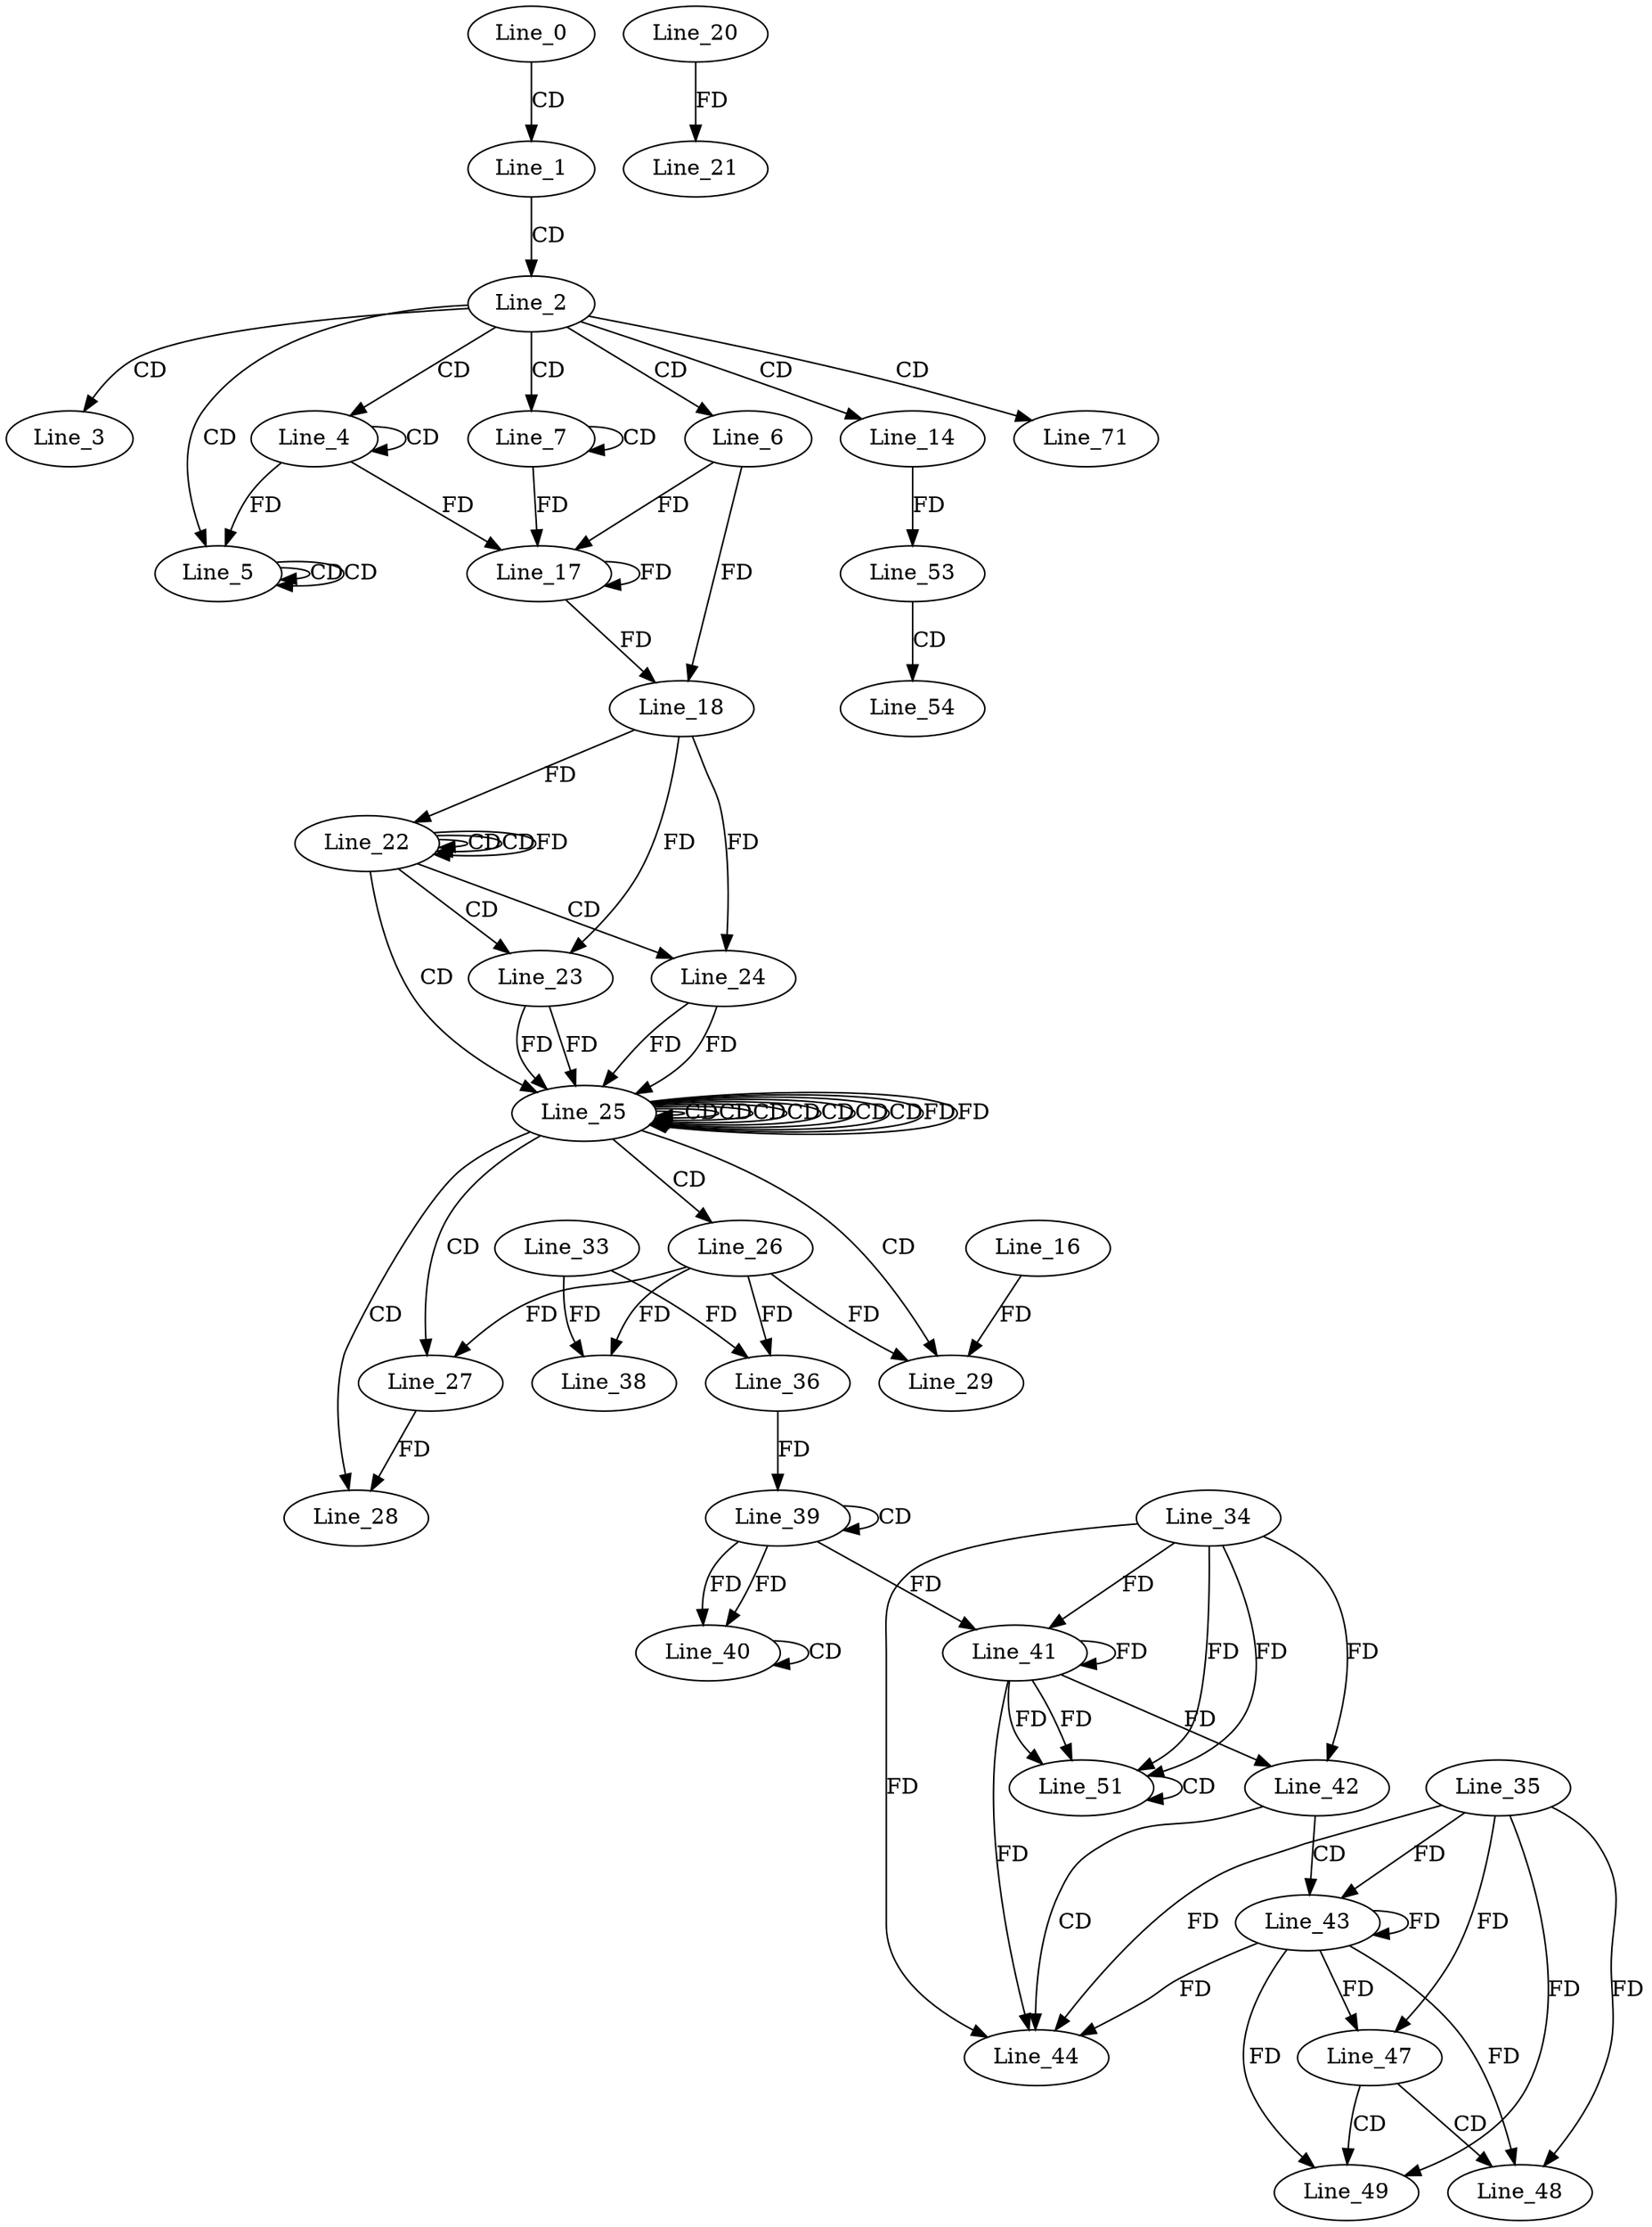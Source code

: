 digraph G {
  Line_0;
  Line_1;
  Line_2;
  Line_3;
  Line_4;
  Line_4;
  Line_4;
  Line_5;
  Line_5;
  Line_5;
  Line_5;
  Line_6;
  Line_7;
  Line_7;
  Line_14;
  Line_17;
  Line_17;
  Line_17;
  Line_18;
  Line_18;
  Line_18;
  Line_18;
  Line_20;
  Line_21;
  Line_22;
  Line_22;
  Line_22;
  Line_18;
  Line_22;
  Line_22;
  Line_23;
  Line_23;
  Line_23;
  Line_24;
  Line_24;
  Line_24;
  Line_25;
  Line_25;
  Line_25;
  Line_25;
  Line_25;
  Line_25;
  Line_25;
  Line_25;
  Line_25;
  Line_25;
  Line_25;
  Line_25;
  Line_25;
  Line_25;
  Line_26;
  Line_27;
  Line_27;
  Line_28;
  Line_28;
  Line_28;
  Line_29;
  Line_16;
  Line_36;
  Line_33;
  Line_38;
  Line_39;
  Line_39;
  Line_36;
  Line_40;
  Line_40;
  Line_40;
  Line_40;
  Line_34;
  Line_41;
  Line_41;
  Line_42;
  Line_43;
  Line_35;
  Line_44;
  Line_47;
  Line_48;
  Line_49;
  Line_51;
  Line_51;
  Line_53;
  Line_53;
  Line_54;
  Line_71;
  Line_0 -> Line_1 [ label="CD" ];
  Line_1 -> Line_2 [ label="CD" ];
  Line_2 -> Line_3 [ label="CD" ];
  Line_2 -> Line_4 [ label="CD" ];
  Line_4 -> Line_4 [ label="CD" ];
  Line_2 -> Line_5 [ label="CD" ];
  Line_5 -> Line_5 [ label="CD" ];
  Line_4 -> Line_5 [ label="FD" ];
  Line_5 -> Line_5 [ label="CD" ];
  Line_2 -> Line_6 [ label="CD" ];
  Line_2 -> Line_7 [ label="CD" ];
  Line_7 -> Line_7 [ label="CD" ];
  Line_2 -> Line_14 [ label="CD" ];
  Line_6 -> Line_17 [ label="FD" ];
  Line_17 -> Line_17 [ label="FD" ];
  Line_7 -> Line_17 [ label="FD" ];
  Line_4 -> Line_17 [ label="FD" ];
  Line_6 -> Line_18 [ label="FD" ];
  Line_17 -> Line_18 [ label="FD" ];
  Line_20 -> Line_21 [ label="FD" ];
  Line_22 -> Line_22 [ label="CD" ];
  Line_22 -> Line_22 [ label="CD" ];
  Line_18 -> Line_22 [ label="FD" ];
  Line_22 -> Line_23 [ label="CD" ];
  Line_18 -> Line_23 [ label="FD" ];
  Line_22 -> Line_24 [ label="CD" ];
  Line_18 -> Line_24 [ label="FD" ];
  Line_22 -> Line_25 [ label="CD" ];
  Line_25 -> Line_25 [ label="CD" ];
  Line_25 -> Line_25 [ label="CD" ];
  Line_23 -> Line_25 [ label="FD" ];
  Line_25 -> Line_25 [ label="CD" ];
  Line_24 -> Line_25 [ label="FD" ];
  Line_25 -> Line_25 [ label="CD" ];
  Line_25 -> Line_25 [ label="CD" ];
  Line_25 -> Line_25 [ label="CD" ];
  Line_24 -> Line_25 [ label="FD" ];
  Line_25 -> Line_25 [ label="CD" ];
  Line_23 -> Line_25 [ label="FD" ];
  Line_25 -> Line_26 [ label="CD" ];
  Line_25 -> Line_27 [ label="CD" ];
  Line_26 -> Line_27 [ label="FD" ];
  Line_25 -> Line_28 [ label="CD" ];
  Line_27 -> Line_28 [ label="FD" ];
  Line_25 -> Line_29 [ label="CD" ];
  Line_16 -> Line_29 [ label="FD" ];
  Line_26 -> Line_29 [ label="FD" ];
  Line_26 -> Line_36 [ label="FD" ];
  Line_33 -> Line_36 [ label="FD" ];
  Line_26 -> Line_38 [ label="FD" ];
  Line_33 -> Line_38 [ label="FD" ];
  Line_39 -> Line_39 [ label="CD" ];
  Line_36 -> Line_39 [ label="FD" ];
  Line_40 -> Line_40 [ label="CD" ];
  Line_39 -> Line_40 [ label="FD" ];
  Line_39 -> Line_40 [ label="FD" ];
  Line_34 -> Line_41 [ label="FD" ];
  Line_41 -> Line_41 [ label="FD" ];
  Line_39 -> Line_41 [ label="FD" ];
  Line_34 -> Line_42 [ label="FD" ];
  Line_41 -> Line_42 [ label="FD" ];
  Line_42 -> Line_43 [ label="CD" ];
  Line_35 -> Line_43 [ label="FD" ];
  Line_43 -> Line_43 [ label="FD" ];
  Line_42 -> Line_44 [ label="CD" ];
  Line_34 -> Line_44 [ label="FD" ];
  Line_41 -> Line_44 [ label="FD" ];
  Line_35 -> Line_44 [ label="FD" ];
  Line_43 -> Line_44 [ label="FD" ];
  Line_35 -> Line_47 [ label="FD" ];
  Line_43 -> Line_47 [ label="FD" ];
  Line_47 -> Line_48 [ label="CD" ];
  Line_35 -> Line_48 [ label="FD" ];
  Line_43 -> Line_48 [ label="FD" ];
  Line_47 -> Line_49 [ label="CD" ];
  Line_35 -> Line_49 [ label="FD" ];
  Line_43 -> Line_49 [ label="FD" ];
  Line_34 -> Line_51 [ label="FD" ];
  Line_41 -> Line_51 [ label="FD" ];
  Line_51 -> Line_51 [ label="CD" ];
  Line_34 -> Line_51 [ label="FD" ];
  Line_41 -> Line_51 [ label="FD" ];
  Line_14 -> Line_53 [ label="FD" ];
  Line_53 -> Line_54 [ label="CD" ];
  Line_2 -> Line_71 [ label="CD" ];
  Line_22 -> Line_22 [ label="FD" ];
  Line_25 -> Line_25 [ label="FD" ];
  Line_25 -> Line_25 [ label="FD" ];
}
